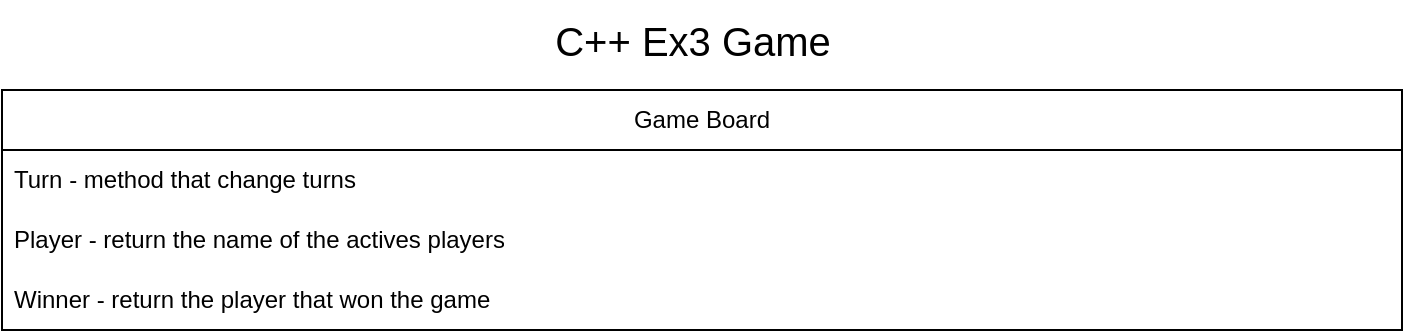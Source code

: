 <mxfile version="26.2.14">
  <diagram name="Page-1" id="d-0BY1TiErQ0L1EPcQw4">
    <mxGraphModel dx="998" dy="638" grid="1" gridSize="10" guides="1" tooltips="1" connect="1" arrows="1" fold="1" page="1" pageScale="1" pageWidth="850" pageHeight="1100" math="0" shadow="0">
      <root>
        <mxCell id="0" />
        <mxCell id="1" parent="0" />
        <mxCell id="2jtu4vUSpaA8NrUMJJyu-1" value="C++ Ex3 Game" style="text;html=1;align=center;verticalAlign=middle;resizable=0;points=[];autosize=1;strokeColor=none;fillColor=none;fontSize=20;" vertex="1" parent="1">
          <mxGeometry x="355" y="5" width="160" height="40" as="geometry" />
        </mxCell>
        <mxCell id="2jtu4vUSpaA8NrUMJJyu-2" value="Game Board" style="swimlane;fontStyle=0;childLayout=stackLayout;horizontal=1;startSize=30;horizontalStack=0;resizeParent=1;resizeParentMax=0;resizeLast=0;collapsible=1;marginBottom=0;whiteSpace=wrap;html=1;" vertex="1" parent="1">
          <mxGeometry x="90" y="50" width="700" height="120" as="geometry" />
        </mxCell>
        <mxCell id="2jtu4vUSpaA8NrUMJJyu-3" value="Turn - method that change turns" style="text;strokeColor=none;fillColor=none;align=left;verticalAlign=middle;spacingLeft=4;spacingRight=4;overflow=hidden;points=[[0,0.5],[1,0.5]];portConstraint=eastwest;rotatable=0;whiteSpace=wrap;html=1;" vertex="1" parent="2jtu4vUSpaA8NrUMJJyu-2">
          <mxGeometry y="30" width="700" height="30" as="geometry" />
        </mxCell>
        <mxCell id="2jtu4vUSpaA8NrUMJJyu-4" value="Player - return the name of the actives players" style="text;strokeColor=none;fillColor=none;align=left;verticalAlign=middle;spacingLeft=4;spacingRight=4;overflow=hidden;points=[[0,0.5],[1,0.5]];portConstraint=eastwest;rotatable=0;whiteSpace=wrap;html=1;" vertex="1" parent="2jtu4vUSpaA8NrUMJJyu-2">
          <mxGeometry y="60" width="700" height="30" as="geometry" />
        </mxCell>
        <mxCell id="2jtu4vUSpaA8NrUMJJyu-5" value="Winner - return the player that won the game" style="text;strokeColor=none;fillColor=none;align=left;verticalAlign=middle;spacingLeft=4;spacingRight=4;overflow=hidden;points=[[0,0.5],[1,0.5]];portConstraint=eastwest;rotatable=0;whiteSpace=wrap;html=1;" vertex="1" parent="2jtu4vUSpaA8NrUMJJyu-2">
          <mxGeometry y="90" width="700" height="30" as="geometry" />
        </mxCell>
      </root>
    </mxGraphModel>
  </diagram>
</mxfile>
